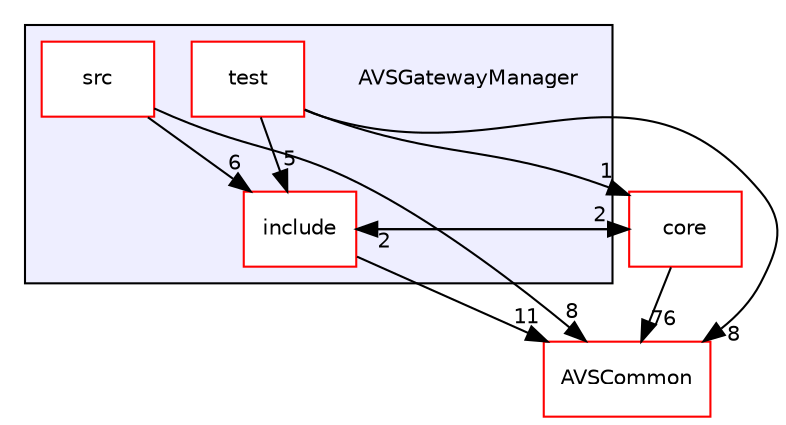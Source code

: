 digraph "/workplace/avs-device-sdk/AVSGatewayManager" {
  compound=true
  node [ fontsize="10", fontname="Helvetica"];
  edge [ labelfontsize="10", labelfontname="Helvetica"];
  subgraph clusterdir_393484519c59ac99088674c9b5ebc5b9 {
    graph [ bgcolor="#eeeeff", pencolor="black", label="" URL="dir_393484519c59ac99088674c9b5ebc5b9.html"];
    dir_393484519c59ac99088674c9b5ebc5b9 [shape=plaintext label="AVSGatewayManager"];
    dir_93cb2441605e861868ee09096766059d [shape=box label="include" color="red" fillcolor="white" style="filled" URL="dir_93cb2441605e861868ee09096766059d.html"];
    dir_fbd38a7cc650a7f1278835b7d1c2a9eb [shape=box label="src" color="red" fillcolor="white" style="filled" URL="dir_fbd38a7cc650a7f1278835b7d1c2a9eb.html"];
    dir_3452ac387f4a812fbaa78b3d7d3fb653 [shape=box label="test" color="red" fillcolor="white" style="filled" URL="dir_3452ac387f4a812fbaa78b3d7d3fb653.html"];
  }
  dir_13e65effb2bde530b17b3d5eefcd0266 [shape=box label="AVSCommon" fillcolor="white" style="filled" color="red" URL="dir_13e65effb2bde530b17b3d5eefcd0266.html"];
  dir_4270bfced15e0e73154b13468c7c9ad9 [shape=box label="core" fillcolor="white" style="filled" color="red" URL="dir_4270bfced15e0e73154b13468c7c9ad9.html"];
  dir_93cb2441605e861868ee09096766059d->dir_13e65effb2bde530b17b3d5eefcd0266 [headlabel="11", labeldistance=1.5 headhref="dir_000248_000017.html"];
  dir_93cb2441605e861868ee09096766059d->dir_4270bfced15e0e73154b13468c7c9ad9 [headlabel="2", labeldistance=1.5 headhref="dir_000248_000461.html"];
  dir_4270bfced15e0e73154b13468c7c9ad9->dir_93cb2441605e861868ee09096766059d [headlabel="2", labeldistance=1.5 headhref="dir_000461_000248.html"];
  dir_4270bfced15e0e73154b13468c7c9ad9->dir_13e65effb2bde530b17b3d5eefcd0266 [headlabel="76", labeldistance=1.5 headhref="dir_000461_000017.html"];
  dir_3452ac387f4a812fbaa78b3d7d3fb653->dir_93cb2441605e861868ee09096766059d [headlabel="5", labeldistance=1.5 headhref="dir_000253_000248.html"];
  dir_3452ac387f4a812fbaa78b3d7d3fb653->dir_13e65effb2bde530b17b3d5eefcd0266 [headlabel="8", labeldistance=1.5 headhref="dir_000253_000017.html"];
  dir_3452ac387f4a812fbaa78b3d7d3fb653->dir_4270bfced15e0e73154b13468c7c9ad9 [headlabel="1", labeldistance=1.5 headhref="dir_000253_000461.html"];
  dir_fbd38a7cc650a7f1278835b7d1c2a9eb->dir_93cb2441605e861868ee09096766059d [headlabel="6", labeldistance=1.5 headhref="dir_000251_000248.html"];
  dir_fbd38a7cc650a7f1278835b7d1c2a9eb->dir_13e65effb2bde530b17b3d5eefcd0266 [headlabel="8", labeldistance=1.5 headhref="dir_000251_000017.html"];
}
